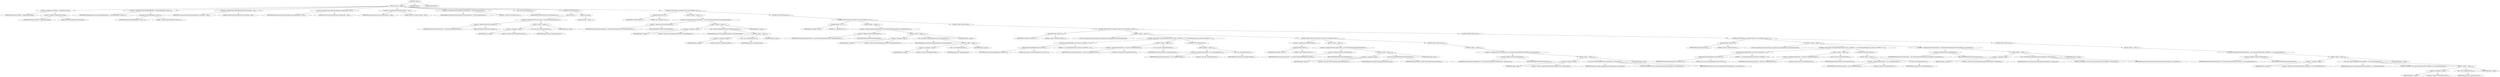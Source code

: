 digraph "&lt;clinit&gt;" {  
"1811" [label = <(METHOD,&lt;clinit&gt;)> ]
"1812" [label = <(BLOCK,&lt;empty&gt;,&lt;empty&gt;)> ]
"1813" [label = <(&lt;operator&gt;.assignment,int INVALID = Integer.MAX_VALUE)<SUB>86</SUB>> ]
"1814" [label = <(IDENTIFIER,INVALID,int INVALID = Integer.MAX_VALUE)<SUB>86</SUB>> ]
"1815" [label = <(&lt;operator&gt;.fieldAccess,Integer.MAX_VALUE)<SUB>86</SUB>> ]
"1816" [label = <(IDENTIFIER,Integer,int INVALID = Integer.MAX_VALUE)<SUB>86</SUB>> ]
"1817" [label = <(FIELD_IDENTIFIER,MAX_VALUE,MAX_VALUE)<SUB>86</SUB>> ]
"1818" [label = <(&lt;operator&gt;.assignment,String antWorkingDirectory = System.getProperty(&quot;user.dir&quot;))<SUB>100</SUB>> ]
"1819" [label = <(IDENTIFIER,antWorkingDirectory,String antWorkingDirectory = System.getProperty(&quot;user.dir&quot;))<SUB>100</SUB>> ]
"1820" [label = <(getProperty,System.getProperty(&quot;user.dir&quot;))<SUB>100</SUB>> ]
"1821" [label = <(IDENTIFIER,System,System.getProperty(&quot;user.dir&quot;))<SUB>100</SUB>> ]
"1822" [label = <(LITERAL,&quot;user.dir&quot;,System.getProperty(&quot;user.dir&quot;))<SUB>100</SUB>> ]
"1823" [label = <(&lt;operator&gt;.assignment,Execute$CommandLauncher vmLauncher = null)<SUB>101</SUB>> ]
"1824" [label = <(IDENTIFIER,vmLauncher,Execute$CommandLauncher vmLauncher = null)<SUB>101</SUB>> ]
"1825" [label = <(LITERAL,null,Execute$CommandLauncher vmLauncher = null)<SUB>101</SUB>> ]
"1826" [label = <(&lt;operator&gt;.assignment,Execute$CommandLauncher shellLauncher = null)<SUB>102</SUB>> ]
"1827" [label = <(IDENTIFIER,shellLauncher,Execute$CommandLauncher shellLauncher = null)<SUB>102</SUB>> ]
"1828" [label = <(LITERAL,null,Execute$CommandLauncher shellLauncher = null)<SUB>102</SUB>> ]
"1829" [label = <(&lt;operator&gt;.assignment,Vector procEnvironment = null)<SUB>103</SUB>> ]
"1830" [label = <(IDENTIFIER,procEnvironment,Vector procEnvironment = null)<SUB>103</SUB>> ]
"1831" [label = <(LITERAL,null,Vector procEnvironment = null)<SUB>103</SUB>> ]
"1832" [label = <(&lt;operator&gt;.assignment,ProcessDestroyer processDestroyer = new ProcessDestroyer())<SUB>106</SUB>> ]
"1833" [label = <(IDENTIFIER,processDestroyer,ProcessDestroyer processDestroyer = new ProcessDestroyer())<SUB>106</SUB>> ]
"1834" [label = <(&lt;operator&gt;.alloc,new ProcessDestroyer())<SUB>106</SUB>> ]
"1835" [label = <(&lt;init&gt;,new ProcessDestroyer())<SUB>106</SUB>> ]
"3" [label = <(IDENTIFIER,processDestroyer,new ProcessDestroyer())<SUB>106</SUB>> ]
"1836" [label = <(CONTROL_STRUCTURE,try,try)<SUB>113</SUB>> ]
"1837" [label = <(BLOCK,try,try)<SUB>113</SUB>> ]
"1838" [label = <(&lt;operator&gt;.assignment,Execute.vmLauncher = new Java13CommandLauncher())<SUB>114</SUB>> ]
"1839" [label = <(&lt;operator&gt;.fieldAccess,Execute.vmLauncher)<SUB>114</SUB>> ]
"1840" [label = <(IDENTIFIER,Execute,Execute.vmLauncher = new Java13CommandLauncher())<SUB>114</SUB>> ]
"1841" [label = <(FIELD_IDENTIFIER,vmLauncher,vmLauncher)<SUB>114</SUB>> ]
"1842" [label = <(BLOCK,&lt;empty&gt;,&lt;empty&gt;)<SUB>114</SUB>> ]
"1843" [label = <(&lt;operator&gt;.assignment,&lt;empty&gt;)> ]
"1844" [label = <(IDENTIFIER,$obj1,&lt;empty&gt;)> ]
"1845" [label = <(&lt;operator&gt;.alloc,new Java13CommandLauncher())<SUB>114</SUB>> ]
"1846" [label = <(&lt;init&gt;,new Java13CommandLauncher())<SUB>114</SUB>> ]
"1847" [label = <(IDENTIFIER,$obj1,new Java13CommandLauncher())> ]
"1848" [label = <(IDENTIFIER,$obj1,&lt;empty&gt;)> ]
"1849" [label = <(BLOCK,catch,catch)> ]
"1850" [label = <(BLOCK,&lt;empty&gt;,&lt;empty&gt;)<SUB>115</SUB>> ]
"1851" [label = <(CONTROL_STRUCTURE,if (Os.isFamily(&quot;mac&quot;)),if (Os.isFamily(&quot;mac&quot;)))<SUB>119</SUB>> ]
"1852" [label = <(isFamily,isFamily(&quot;mac&quot;))<SUB>119</SUB>> ]
"1853" [label = <(IDENTIFIER,Os,isFamily(&quot;mac&quot;))<SUB>119</SUB>> ]
"1854" [label = <(LITERAL,&quot;mac&quot;,isFamily(&quot;mac&quot;))<SUB>119</SUB>> ]
"1855" [label = <(BLOCK,&lt;empty&gt;,&lt;empty&gt;)<SUB>119</SUB>> ]
"1856" [label = <(&lt;operator&gt;.assignment,Execute.shellLauncher = new MacCommandLauncher(new CommandLauncher()))<SUB>121</SUB>> ]
"1857" [label = <(&lt;operator&gt;.fieldAccess,Execute.shellLauncher)<SUB>121</SUB>> ]
"1858" [label = <(IDENTIFIER,Execute,Execute.shellLauncher = new MacCommandLauncher(new CommandLauncher()))<SUB>121</SUB>> ]
"1859" [label = <(FIELD_IDENTIFIER,shellLauncher,shellLauncher)<SUB>121</SUB>> ]
"1860" [label = <(BLOCK,&lt;empty&gt;,&lt;empty&gt;)<SUB>121</SUB>> ]
"1861" [label = <(&lt;operator&gt;.assignment,&lt;empty&gt;)> ]
"1862" [label = <(IDENTIFIER,$obj3,&lt;empty&gt;)> ]
"1863" [label = <(&lt;operator&gt;.alloc,new MacCommandLauncher(new CommandLauncher()))<SUB>121</SUB>> ]
"1864" [label = <(&lt;init&gt;,new MacCommandLauncher(new CommandLauncher()))<SUB>121</SUB>> ]
"1865" [label = <(IDENTIFIER,$obj3,new MacCommandLauncher(new CommandLauncher()))> ]
"1866" [label = <(BLOCK,&lt;empty&gt;,&lt;empty&gt;)<SUB>121</SUB>> ]
"1867" [label = <(&lt;operator&gt;.assignment,&lt;empty&gt;)> ]
"1868" [label = <(IDENTIFIER,$obj2,&lt;empty&gt;)> ]
"1869" [label = <(&lt;operator&gt;.alloc,new CommandLauncher())<SUB>121</SUB>> ]
"1870" [label = <(&lt;init&gt;,new CommandLauncher())<SUB>121</SUB>> ]
"1871" [label = <(IDENTIFIER,$obj2,new CommandLauncher())> ]
"1872" [label = <(IDENTIFIER,$obj2,&lt;empty&gt;)> ]
"1873" [label = <(IDENTIFIER,$obj3,&lt;empty&gt;)> ]
"1874" [label = <(CONTROL_STRUCTURE,else,else)<SUB>122</SUB>> ]
"1875" [label = <(CONTROL_STRUCTURE,if (Os.isFamily(&quot;os/2&quot;)),if (Os.isFamily(&quot;os/2&quot;)))<SUB>122</SUB>> ]
"1876" [label = <(isFamily,isFamily(&quot;os/2&quot;))<SUB>122</SUB>> ]
"1877" [label = <(IDENTIFIER,Os,isFamily(&quot;os/2&quot;))<SUB>122</SUB>> ]
"1878" [label = <(LITERAL,&quot;os/2&quot;,isFamily(&quot;os/2&quot;))<SUB>122</SUB>> ]
"1879" [label = <(BLOCK,&lt;empty&gt;,&lt;empty&gt;)<SUB>122</SUB>> ]
"1880" [label = <(&lt;operator&gt;.assignment,Execute.shellLauncher = new WinNTCommandLauncher(new CommandLauncher()))<SUB>124</SUB>> ]
"1881" [label = <(&lt;operator&gt;.fieldAccess,Execute.shellLauncher)<SUB>124</SUB>> ]
"1882" [label = <(IDENTIFIER,Execute,Execute.shellLauncher = new WinNTCommandLauncher(new CommandLauncher()))<SUB>124</SUB>> ]
"1883" [label = <(FIELD_IDENTIFIER,shellLauncher,shellLauncher)<SUB>124</SUB>> ]
"1884" [label = <(BLOCK,&lt;empty&gt;,&lt;empty&gt;)<SUB>124</SUB>> ]
"1885" [label = <(&lt;operator&gt;.assignment,&lt;empty&gt;)> ]
"1886" [label = <(IDENTIFIER,$obj5,&lt;empty&gt;)> ]
"1887" [label = <(&lt;operator&gt;.alloc,new WinNTCommandLauncher(new CommandLauncher()))<SUB>124</SUB>> ]
"1888" [label = <(&lt;init&gt;,new WinNTCommandLauncher(new CommandLauncher()))<SUB>124</SUB>> ]
"1889" [label = <(IDENTIFIER,$obj5,new WinNTCommandLauncher(new CommandLauncher()))> ]
"1890" [label = <(BLOCK,&lt;empty&gt;,&lt;empty&gt;)<SUB>124</SUB>> ]
"1891" [label = <(&lt;operator&gt;.assignment,&lt;empty&gt;)> ]
"1892" [label = <(IDENTIFIER,$obj4,&lt;empty&gt;)> ]
"1893" [label = <(&lt;operator&gt;.alloc,new CommandLauncher())<SUB>124</SUB>> ]
"1894" [label = <(&lt;init&gt;,new CommandLauncher())<SUB>124</SUB>> ]
"1895" [label = <(IDENTIFIER,$obj4,new CommandLauncher())> ]
"1896" [label = <(IDENTIFIER,$obj4,&lt;empty&gt;)> ]
"1897" [label = <(IDENTIFIER,$obj5,&lt;empty&gt;)> ]
"1898" [label = <(CONTROL_STRUCTURE,else,else)<SUB>125</SUB>> ]
"1899" [label = <(CONTROL_STRUCTURE,if (Os.isFamily(&quot;windows&quot;)),if (Os.isFamily(&quot;windows&quot;)))<SUB>125</SUB>> ]
"1900" [label = <(isFamily,isFamily(&quot;windows&quot;))<SUB>125</SUB>> ]
"1901" [label = <(IDENTIFIER,Os,isFamily(&quot;windows&quot;))<SUB>125</SUB>> ]
"1902" [label = <(LITERAL,&quot;windows&quot;,isFamily(&quot;windows&quot;))<SUB>125</SUB>> ]
"1903" [label = <(BLOCK,&lt;empty&gt;,&lt;empty&gt;)<SUB>125</SUB>> ]
"6" [label = <(LOCAL,CommandLauncher baseLauncher: org.apache.tools.ant.taskdefs.Execute$CommandLauncher)> ]
"1904" [label = <(CONTROL_STRUCTURE,if (System.getProperty(&quot;java.version&quot;).startsWith(&quot;1.1&quot;)),if (System.getProperty(&quot;java.version&quot;).startsWith(&quot;1.1&quot;)))<SUB>129</SUB>> ]
"1905" [label = <(startsWith,System.getProperty(&quot;java.version&quot;).startsWith(&quot;1.1&quot;))<SUB>129</SUB>> ]
"1906" [label = <(getProperty,System.getProperty(&quot;java.version&quot;))<SUB>129</SUB>> ]
"1907" [label = <(IDENTIFIER,System,System.getProperty(&quot;java.version&quot;))<SUB>129</SUB>> ]
"1908" [label = <(LITERAL,&quot;java.version&quot;,System.getProperty(&quot;java.version&quot;))<SUB>129</SUB>> ]
"1909" [label = <(LITERAL,&quot;1.1&quot;,System.getProperty(&quot;java.version&quot;).startsWith(&quot;1.1&quot;))<SUB>129</SUB>> ]
"1910" [label = <(BLOCK,&lt;empty&gt;,&lt;empty&gt;)<SUB>129</SUB>> ]
"1911" [label = <(&lt;operator&gt;.assignment,baseLauncher = new Java11CommandLauncher())<SUB>131</SUB>> ]
"1912" [label = <(IDENTIFIER,baseLauncher,baseLauncher = new Java11CommandLauncher())<SUB>131</SUB>> ]
"1913" [label = <(&lt;operator&gt;.alloc,new Java11CommandLauncher())<SUB>131</SUB>> ]
"1914" [label = <(&lt;init&gt;,new Java11CommandLauncher())<SUB>131</SUB>> ]
"5" [label = <(IDENTIFIER,baseLauncher,new Java11CommandLauncher())<SUB>131</SUB>> ]
"1915" [label = <(CONTROL_STRUCTURE,else,else)<SUB>132</SUB>> ]
"1916" [label = <(BLOCK,&lt;empty&gt;,&lt;empty&gt;)<SUB>132</SUB>> ]
"1917" [label = <(&lt;operator&gt;.assignment,baseLauncher = new CommandLauncher())<SUB>134</SUB>> ]
"1918" [label = <(IDENTIFIER,baseLauncher,baseLauncher = new CommandLauncher())<SUB>134</SUB>> ]
"1919" [label = <(&lt;operator&gt;.alloc,new CommandLauncher())<SUB>134</SUB>> ]
"1920" [label = <(&lt;init&gt;,new CommandLauncher())<SUB>134</SUB>> ]
"7" [label = <(IDENTIFIER,baseLauncher,new CommandLauncher())<SUB>134</SUB>> ]
"1921" [label = <(CONTROL_STRUCTURE,if (!Os.isFamily(&quot;win9x&quot;)),if (!Os.isFamily(&quot;win9x&quot;)))<SUB>137</SUB>> ]
"1922" [label = <(&lt;operator&gt;.logicalNot,!Os.isFamily(&quot;win9x&quot;))<SUB>137</SUB>> ]
"1923" [label = <(isFamily,isFamily(&quot;win9x&quot;))<SUB>137</SUB>> ]
"1924" [label = <(IDENTIFIER,Os,isFamily(&quot;win9x&quot;))<SUB>137</SUB>> ]
"1925" [label = <(LITERAL,&quot;win9x&quot;,isFamily(&quot;win9x&quot;))<SUB>137</SUB>> ]
"1926" [label = <(BLOCK,&lt;empty&gt;,&lt;empty&gt;)<SUB>137</SUB>> ]
"1927" [label = <(&lt;operator&gt;.assignment,Execute.shellLauncher = new WinNTCommandLauncher(baseLauncher))<SUB>139</SUB>> ]
"1928" [label = <(&lt;operator&gt;.fieldAccess,Execute.shellLauncher)<SUB>139</SUB>> ]
"1929" [label = <(IDENTIFIER,Execute,Execute.shellLauncher = new WinNTCommandLauncher(baseLauncher))<SUB>139</SUB>> ]
"1930" [label = <(FIELD_IDENTIFIER,shellLauncher,shellLauncher)<SUB>139</SUB>> ]
"1931" [label = <(BLOCK,&lt;empty&gt;,&lt;empty&gt;)<SUB>139</SUB>> ]
"1932" [label = <(&lt;operator&gt;.assignment,&lt;empty&gt;)> ]
"1933" [label = <(IDENTIFIER,$obj8,&lt;empty&gt;)> ]
"1934" [label = <(&lt;operator&gt;.alloc,new WinNTCommandLauncher(baseLauncher))<SUB>139</SUB>> ]
"1935" [label = <(&lt;init&gt;,new WinNTCommandLauncher(baseLauncher))<SUB>139</SUB>> ]
"1936" [label = <(IDENTIFIER,$obj8,new WinNTCommandLauncher(baseLauncher))> ]
"1937" [label = <(IDENTIFIER,baseLauncher,new WinNTCommandLauncher(baseLauncher))<SUB>139</SUB>> ]
"1938" [label = <(IDENTIFIER,$obj8,&lt;empty&gt;)> ]
"1939" [label = <(CONTROL_STRUCTURE,else,else)<SUB>140</SUB>> ]
"1940" [label = <(BLOCK,&lt;empty&gt;,&lt;empty&gt;)<SUB>140</SUB>> ]
"1941" [label = <(&lt;operator&gt;.assignment,Execute.shellLauncher = new ScriptCommandLauncher(&quot;bin/antRun.bat&quot;, baseLauncher))<SUB>142</SUB>> ]
"1942" [label = <(&lt;operator&gt;.fieldAccess,Execute.shellLauncher)<SUB>142</SUB>> ]
"1943" [label = <(IDENTIFIER,Execute,Execute.shellLauncher = new ScriptCommandLauncher(&quot;bin/antRun.bat&quot;, baseLauncher))<SUB>142</SUB>> ]
"1944" [label = <(FIELD_IDENTIFIER,shellLauncher,shellLauncher)<SUB>142</SUB>> ]
"1945" [label = <(BLOCK,&lt;empty&gt;,&lt;empty&gt;)<SUB>143</SUB>> ]
"1946" [label = <(&lt;operator&gt;.assignment,&lt;empty&gt;)> ]
"1947" [label = <(IDENTIFIER,$obj9,&lt;empty&gt;)> ]
"1948" [label = <(&lt;operator&gt;.alloc,new ScriptCommandLauncher(&quot;bin/antRun.bat&quot;, baseLauncher))<SUB>143</SUB>> ]
"1949" [label = <(&lt;init&gt;,new ScriptCommandLauncher(&quot;bin/antRun.bat&quot;, baseLauncher))<SUB>143</SUB>> ]
"1950" [label = <(IDENTIFIER,$obj9,new ScriptCommandLauncher(&quot;bin/antRun.bat&quot;, baseLauncher))> ]
"1951" [label = <(LITERAL,&quot;bin/antRun.bat&quot;,new ScriptCommandLauncher(&quot;bin/antRun.bat&quot;, baseLauncher))<SUB>143</SUB>> ]
"1952" [label = <(IDENTIFIER,baseLauncher,new ScriptCommandLauncher(&quot;bin/antRun.bat&quot;, baseLauncher))<SUB>143</SUB>> ]
"1953" [label = <(IDENTIFIER,$obj9,&lt;empty&gt;)> ]
"1954" [label = <(CONTROL_STRUCTURE,else,else)<SUB>145</SUB>> ]
"1955" [label = <(CONTROL_STRUCTURE,if (Os.isFamily(&quot;netware&quot;)),if (Os.isFamily(&quot;netware&quot;)))<SUB>145</SUB>> ]
"1956" [label = <(isFamily,isFamily(&quot;netware&quot;))<SUB>145</SUB>> ]
"1957" [label = <(IDENTIFIER,Os,isFamily(&quot;netware&quot;))<SUB>145</SUB>> ]
"1958" [label = <(LITERAL,&quot;netware&quot;,isFamily(&quot;netware&quot;))<SUB>145</SUB>> ]
"1959" [label = <(BLOCK,&lt;empty&gt;,&lt;empty&gt;)<SUB>145</SUB>> ]
"9" [label = <(LOCAL,CommandLauncher baseLauncher: org.apache.tools.ant.taskdefs.Execute$CommandLauncher)> ]
"1960" [label = <(CONTROL_STRUCTURE,if (System.getProperty(&quot;java.version&quot;).startsWith(&quot;1.1&quot;)),if (System.getProperty(&quot;java.version&quot;).startsWith(&quot;1.1&quot;)))<SUB>148</SUB>> ]
"1961" [label = <(startsWith,System.getProperty(&quot;java.version&quot;).startsWith(&quot;1.1&quot;))<SUB>148</SUB>> ]
"1962" [label = <(getProperty,System.getProperty(&quot;java.version&quot;))<SUB>148</SUB>> ]
"1963" [label = <(IDENTIFIER,System,System.getProperty(&quot;java.version&quot;))<SUB>148</SUB>> ]
"1964" [label = <(LITERAL,&quot;java.version&quot;,System.getProperty(&quot;java.version&quot;))<SUB>148</SUB>> ]
"1965" [label = <(LITERAL,&quot;1.1&quot;,System.getProperty(&quot;java.version&quot;).startsWith(&quot;1.1&quot;))<SUB>148</SUB>> ]
"1966" [label = <(BLOCK,&lt;empty&gt;,&lt;empty&gt;)<SUB>148</SUB>> ]
"1967" [label = <(&lt;operator&gt;.assignment,baseLauncher = new Java11CommandLauncher())<SUB>150</SUB>> ]
"1968" [label = <(IDENTIFIER,baseLauncher,baseLauncher = new Java11CommandLauncher())<SUB>150</SUB>> ]
"1969" [label = <(&lt;operator&gt;.alloc,new Java11CommandLauncher())<SUB>150</SUB>> ]
"1970" [label = <(&lt;init&gt;,new Java11CommandLauncher())<SUB>150</SUB>> ]
"8" [label = <(IDENTIFIER,baseLauncher,new Java11CommandLauncher())<SUB>150</SUB>> ]
"1971" [label = <(CONTROL_STRUCTURE,else,else)<SUB>151</SUB>> ]
"1972" [label = <(BLOCK,&lt;empty&gt;,&lt;empty&gt;)<SUB>151</SUB>> ]
"1973" [label = <(&lt;operator&gt;.assignment,baseLauncher = new CommandLauncher())<SUB>153</SUB>> ]
"1974" [label = <(IDENTIFIER,baseLauncher,baseLauncher = new CommandLauncher())<SUB>153</SUB>> ]
"1975" [label = <(&lt;operator&gt;.alloc,new CommandLauncher())<SUB>153</SUB>> ]
"1976" [label = <(&lt;init&gt;,new CommandLauncher())<SUB>153</SUB>> ]
"10" [label = <(IDENTIFIER,baseLauncher,new CommandLauncher())<SUB>153</SUB>> ]
"1977" [label = <(&lt;operator&gt;.assignment,Execute.shellLauncher = new PerlScriptCommandLauncher(&quot;bin/antRun.pl&quot;, baseLauncher))<SUB>156</SUB>> ]
"1978" [label = <(&lt;operator&gt;.fieldAccess,Execute.shellLauncher)<SUB>156</SUB>> ]
"1979" [label = <(IDENTIFIER,Execute,Execute.shellLauncher = new PerlScriptCommandLauncher(&quot;bin/antRun.pl&quot;, baseLauncher))<SUB>156</SUB>> ]
"1980" [label = <(FIELD_IDENTIFIER,shellLauncher,shellLauncher)<SUB>156</SUB>> ]
"1981" [label = <(BLOCK,&lt;empty&gt;,&lt;empty&gt;)<SUB>157</SUB>> ]
"1982" [label = <(&lt;operator&gt;.assignment,&lt;empty&gt;)> ]
"1983" [label = <(IDENTIFIER,$obj12,&lt;empty&gt;)> ]
"1984" [label = <(&lt;operator&gt;.alloc,new PerlScriptCommandLauncher(&quot;bin/antRun.pl&quot;, baseLauncher))<SUB>157</SUB>> ]
"1985" [label = <(&lt;init&gt;,new PerlScriptCommandLauncher(&quot;bin/antRun.pl&quot;, baseLauncher))<SUB>157</SUB>> ]
"1986" [label = <(IDENTIFIER,$obj12,new PerlScriptCommandLauncher(&quot;bin/antRun.pl&quot;, baseLauncher))> ]
"1987" [label = <(LITERAL,&quot;bin/antRun.pl&quot;,new PerlScriptCommandLauncher(&quot;bin/antRun.pl&quot;, baseLauncher))<SUB>157</SUB>> ]
"1988" [label = <(IDENTIFIER,baseLauncher,new PerlScriptCommandLauncher(&quot;bin/antRun.pl&quot;, baseLauncher))<SUB>157</SUB>> ]
"1989" [label = <(IDENTIFIER,$obj12,&lt;empty&gt;)> ]
"1990" [label = <(CONTROL_STRUCTURE,else,else)<SUB>158</SUB>> ]
"1991" [label = <(BLOCK,&lt;empty&gt;,&lt;empty&gt;)<SUB>158</SUB>> ]
"1992" [label = <(&lt;operator&gt;.assignment,Execute.shellLauncher = new ScriptCommandLauncher(&quot;bin/antRun&quot;, new CommandLauncher()))<SUB>160</SUB>> ]
"1993" [label = <(&lt;operator&gt;.fieldAccess,Execute.shellLauncher)<SUB>160</SUB>> ]
"1994" [label = <(IDENTIFIER,Execute,Execute.shellLauncher = new ScriptCommandLauncher(&quot;bin/antRun&quot;, new CommandLauncher()))<SUB>160</SUB>> ]
"1995" [label = <(FIELD_IDENTIFIER,shellLauncher,shellLauncher)<SUB>160</SUB>> ]
"1996" [label = <(BLOCK,&lt;empty&gt;,&lt;empty&gt;)<SUB>160</SUB>> ]
"1997" [label = <(&lt;operator&gt;.assignment,&lt;empty&gt;)> ]
"1998" [label = <(IDENTIFIER,$obj14,&lt;empty&gt;)> ]
"1999" [label = <(&lt;operator&gt;.alloc,new ScriptCommandLauncher(&quot;bin/antRun&quot;, new CommandLauncher()))<SUB>160</SUB>> ]
"2000" [label = <(&lt;init&gt;,new ScriptCommandLauncher(&quot;bin/antRun&quot;, new CommandLauncher()))<SUB>160</SUB>> ]
"2001" [label = <(IDENTIFIER,$obj14,new ScriptCommandLauncher(&quot;bin/antRun&quot;, new CommandLauncher()))> ]
"2002" [label = <(LITERAL,&quot;bin/antRun&quot;,new ScriptCommandLauncher(&quot;bin/antRun&quot;, new CommandLauncher()))<SUB>160</SUB>> ]
"2003" [label = <(BLOCK,&lt;empty&gt;,&lt;empty&gt;)<SUB>161</SUB>> ]
"2004" [label = <(&lt;operator&gt;.assignment,&lt;empty&gt;)> ]
"2005" [label = <(IDENTIFIER,$obj13,&lt;empty&gt;)> ]
"2006" [label = <(&lt;operator&gt;.alloc,new CommandLauncher())<SUB>161</SUB>> ]
"2007" [label = <(&lt;init&gt;,new CommandLauncher())<SUB>161</SUB>> ]
"2008" [label = <(IDENTIFIER,$obj13,new CommandLauncher())> ]
"2009" [label = <(IDENTIFIER,$obj13,&lt;empty&gt;)> ]
"2010" [label = <(IDENTIFIER,$obj14,&lt;empty&gt;)> ]
"2011" [label = <(MODIFIER,STATIC)> ]
"2012" [label = <(METHOD_RETURN,void)> ]
  "1811" -> "1812" 
  "1811" -> "2011" 
  "1811" -> "2012" 
  "1812" -> "1813" 
  "1812" -> "1818" 
  "1812" -> "1823" 
  "1812" -> "1826" 
  "1812" -> "1829" 
  "1812" -> "1832" 
  "1812" -> "1835" 
  "1812" -> "1836" 
  "1812" -> "1851" 
  "1813" -> "1814" 
  "1813" -> "1815" 
  "1815" -> "1816" 
  "1815" -> "1817" 
  "1818" -> "1819" 
  "1818" -> "1820" 
  "1820" -> "1821" 
  "1820" -> "1822" 
  "1823" -> "1824" 
  "1823" -> "1825" 
  "1826" -> "1827" 
  "1826" -> "1828" 
  "1829" -> "1830" 
  "1829" -> "1831" 
  "1832" -> "1833" 
  "1832" -> "1834" 
  "1835" -> "3" 
  "1836" -> "1837" 
  "1836" -> "1849" 
  "1837" -> "1838" 
  "1838" -> "1839" 
  "1838" -> "1842" 
  "1839" -> "1840" 
  "1839" -> "1841" 
  "1842" -> "1843" 
  "1842" -> "1846" 
  "1842" -> "1848" 
  "1843" -> "1844" 
  "1843" -> "1845" 
  "1846" -> "1847" 
  "1849" -> "1850" 
  "1851" -> "1852" 
  "1851" -> "1855" 
  "1851" -> "1874" 
  "1852" -> "1853" 
  "1852" -> "1854" 
  "1855" -> "1856" 
  "1856" -> "1857" 
  "1856" -> "1860" 
  "1857" -> "1858" 
  "1857" -> "1859" 
  "1860" -> "1861" 
  "1860" -> "1864" 
  "1860" -> "1873" 
  "1861" -> "1862" 
  "1861" -> "1863" 
  "1864" -> "1865" 
  "1864" -> "1866" 
  "1866" -> "1867" 
  "1866" -> "1870" 
  "1866" -> "1872" 
  "1867" -> "1868" 
  "1867" -> "1869" 
  "1870" -> "1871" 
  "1874" -> "1875" 
  "1875" -> "1876" 
  "1875" -> "1879" 
  "1875" -> "1898" 
  "1876" -> "1877" 
  "1876" -> "1878" 
  "1879" -> "1880" 
  "1880" -> "1881" 
  "1880" -> "1884" 
  "1881" -> "1882" 
  "1881" -> "1883" 
  "1884" -> "1885" 
  "1884" -> "1888" 
  "1884" -> "1897" 
  "1885" -> "1886" 
  "1885" -> "1887" 
  "1888" -> "1889" 
  "1888" -> "1890" 
  "1890" -> "1891" 
  "1890" -> "1894" 
  "1890" -> "1896" 
  "1891" -> "1892" 
  "1891" -> "1893" 
  "1894" -> "1895" 
  "1898" -> "1899" 
  "1899" -> "1900" 
  "1899" -> "1903" 
  "1899" -> "1954" 
  "1900" -> "1901" 
  "1900" -> "1902" 
  "1903" -> "6" 
  "1903" -> "1904" 
  "1903" -> "1921" 
  "1904" -> "1905" 
  "1904" -> "1910" 
  "1904" -> "1915" 
  "1905" -> "1906" 
  "1905" -> "1909" 
  "1906" -> "1907" 
  "1906" -> "1908" 
  "1910" -> "1911" 
  "1910" -> "1914" 
  "1911" -> "1912" 
  "1911" -> "1913" 
  "1914" -> "5" 
  "1915" -> "1916" 
  "1916" -> "1917" 
  "1916" -> "1920" 
  "1917" -> "1918" 
  "1917" -> "1919" 
  "1920" -> "7" 
  "1921" -> "1922" 
  "1921" -> "1926" 
  "1921" -> "1939" 
  "1922" -> "1923" 
  "1923" -> "1924" 
  "1923" -> "1925" 
  "1926" -> "1927" 
  "1927" -> "1928" 
  "1927" -> "1931" 
  "1928" -> "1929" 
  "1928" -> "1930" 
  "1931" -> "1932" 
  "1931" -> "1935" 
  "1931" -> "1938" 
  "1932" -> "1933" 
  "1932" -> "1934" 
  "1935" -> "1936" 
  "1935" -> "1937" 
  "1939" -> "1940" 
  "1940" -> "1941" 
  "1941" -> "1942" 
  "1941" -> "1945" 
  "1942" -> "1943" 
  "1942" -> "1944" 
  "1945" -> "1946" 
  "1945" -> "1949" 
  "1945" -> "1953" 
  "1946" -> "1947" 
  "1946" -> "1948" 
  "1949" -> "1950" 
  "1949" -> "1951" 
  "1949" -> "1952" 
  "1954" -> "1955" 
  "1955" -> "1956" 
  "1955" -> "1959" 
  "1955" -> "1990" 
  "1956" -> "1957" 
  "1956" -> "1958" 
  "1959" -> "9" 
  "1959" -> "1960" 
  "1959" -> "1977" 
  "1960" -> "1961" 
  "1960" -> "1966" 
  "1960" -> "1971" 
  "1961" -> "1962" 
  "1961" -> "1965" 
  "1962" -> "1963" 
  "1962" -> "1964" 
  "1966" -> "1967" 
  "1966" -> "1970" 
  "1967" -> "1968" 
  "1967" -> "1969" 
  "1970" -> "8" 
  "1971" -> "1972" 
  "1972" -> "1973" 
  "1972" -> "1976" 
  "1973" -> "1974" 
  "1973" -> "1975" 
  "1976" -> "10" 
  "1977" -> "1978" 
  "1977" -> "1981" 
  "1978" -> "1979" 
  "1978" -> "1980" 
  "1981" -> "1982" 
  "1981" -> "1985" 
  "1981" -> "1989" 
  "1982" -> "1983" 
  "1982" -> "1984" 
  "1985" -> "1986" 
  "1985" -> "1987" 
  "1985" -> "1988" 
  "1990" -> "1991" 
  "1991" -> "1992" 
  "1992" -> "1993" 
  "1992" -> "1996" 
  "1993" -> "1994" 
  "1993" -> "1995" 
  "1996" -> "1997" 
  "1996" -> "2000" 
  "1996" -> "2010" 
  "1997" -> "1998" 
  "1997" -> "1999" 
  "2000" -> "2001" 
  "2000" -> "2002" 
  "2000" -> "2003" 
  "2003" -> "2004" 
  "2003" -> "2007" 
  "2003" -> "2009" 
  "2004" -> "2005" 
  "2004" -> "2006" 
  "2007" -> "2008" 
}
